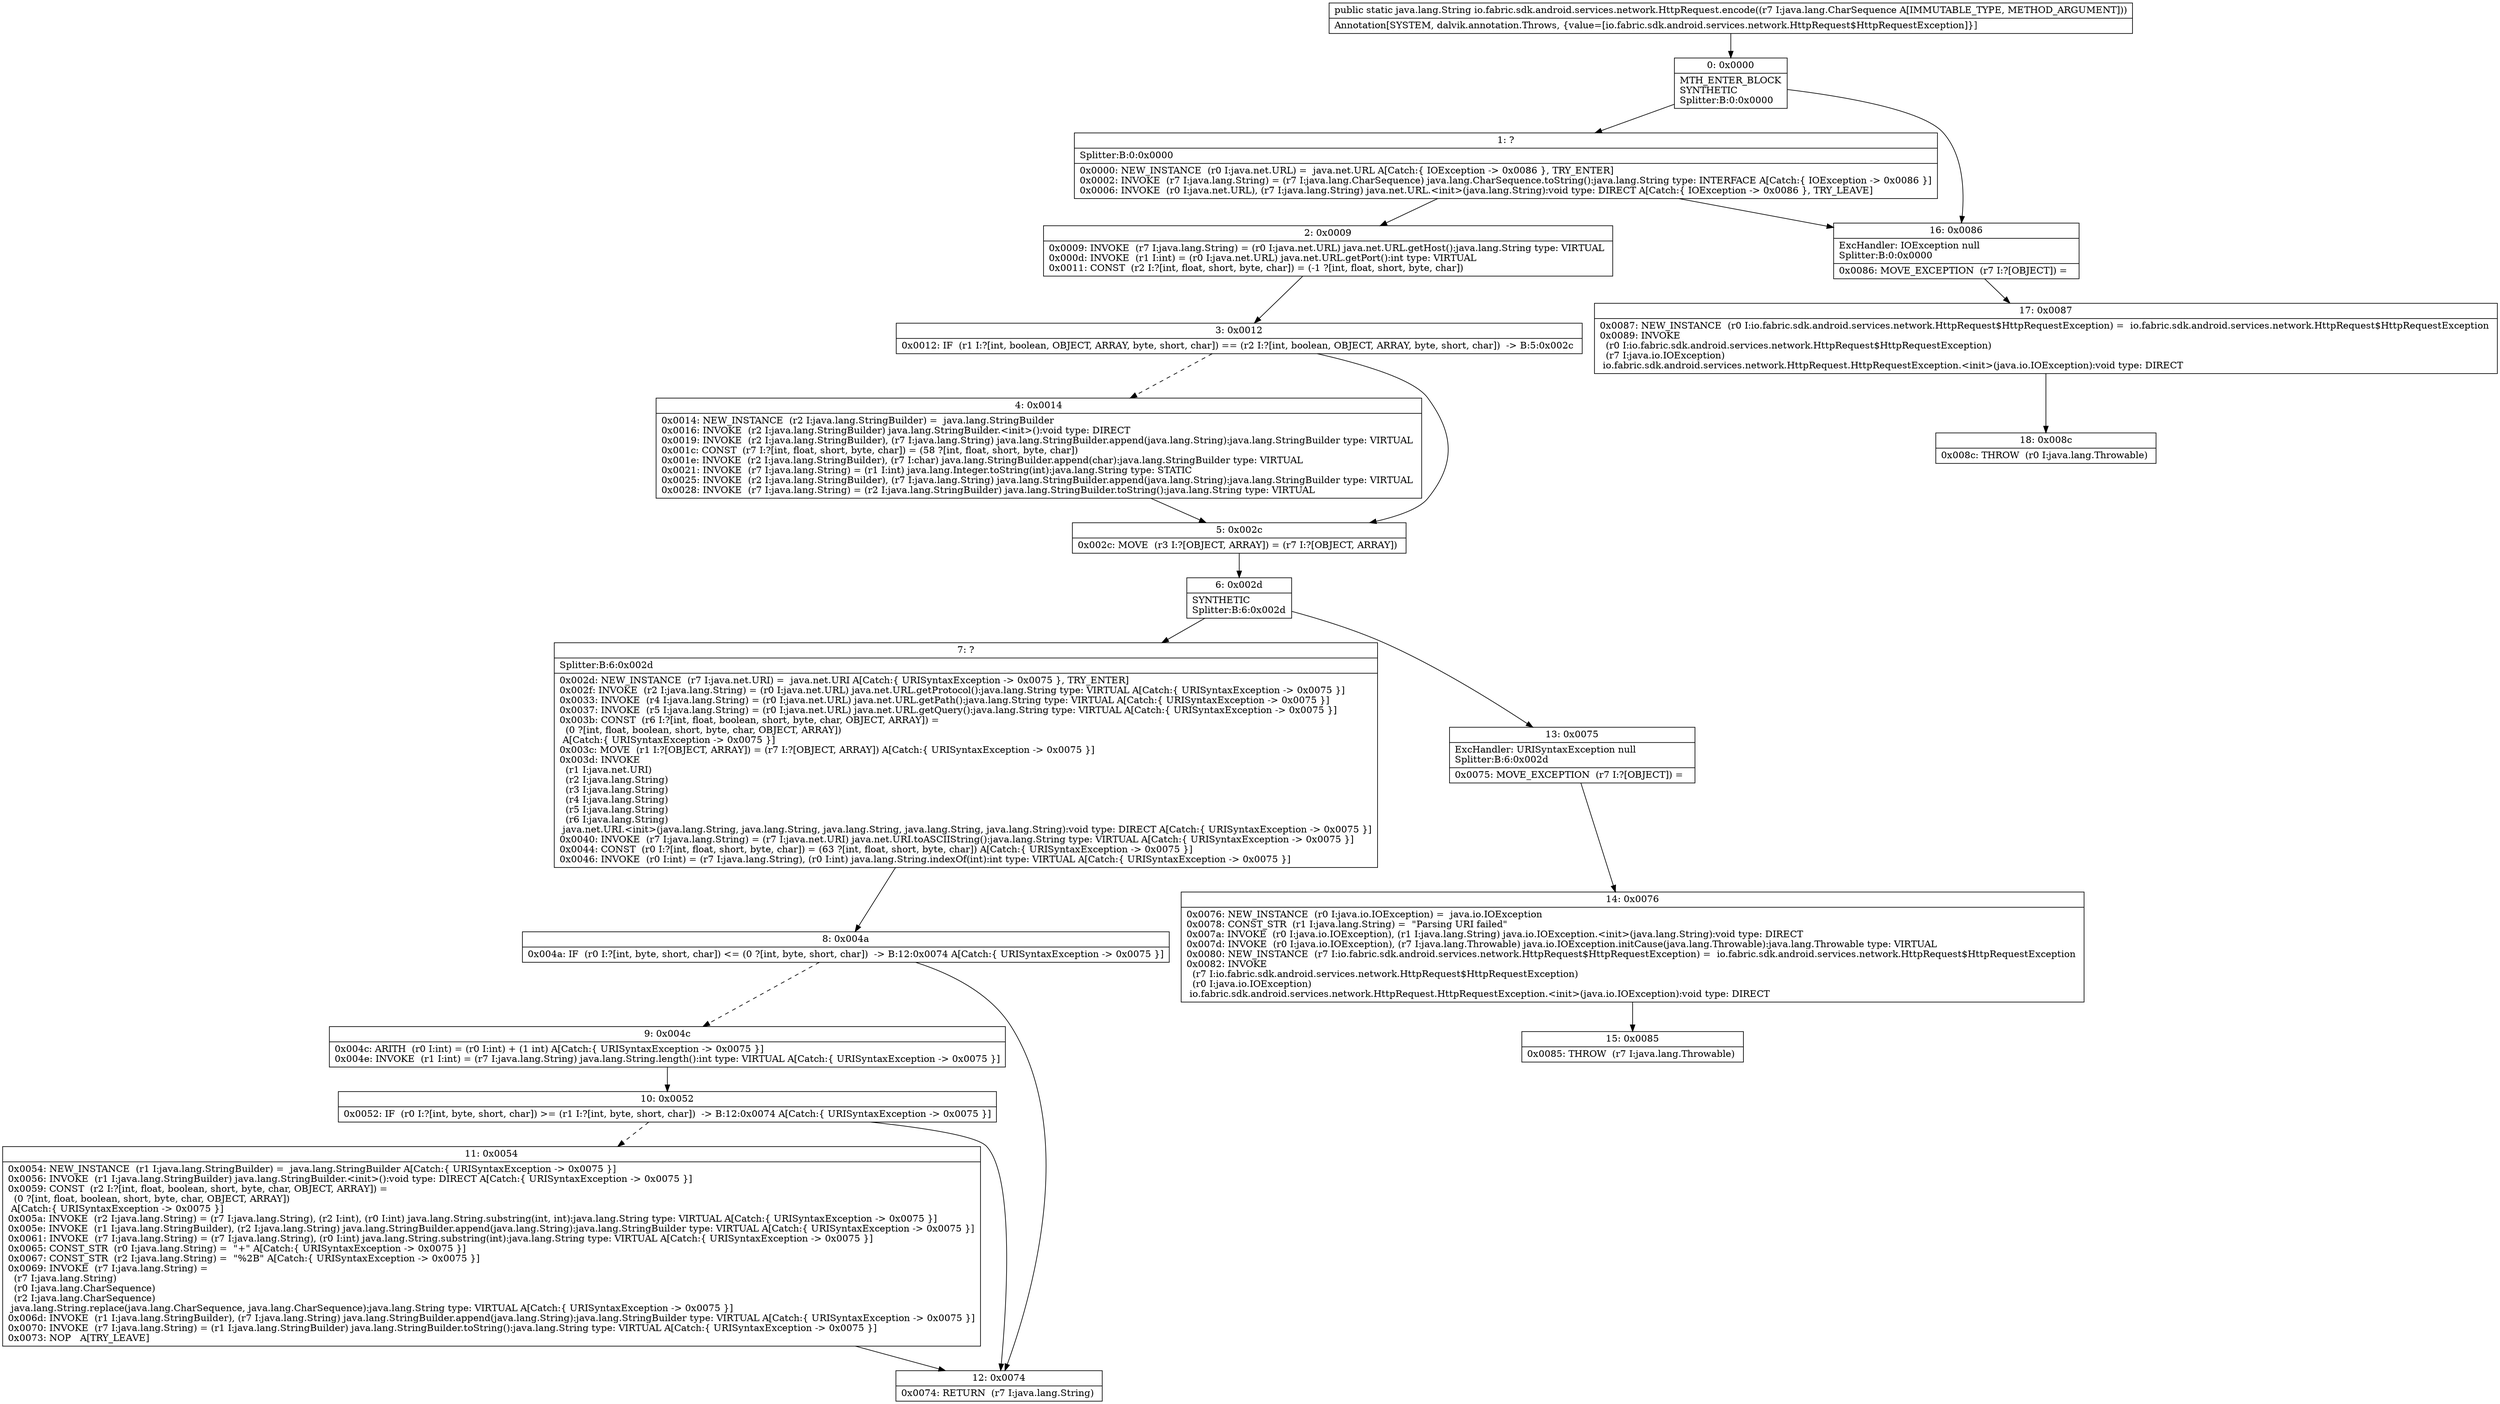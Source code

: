 digraph "CFG forio.fabric.sdk.android.services.network.HttpRequest.encode(Ljava\/lang\/CharSequence;)Ljava\/lang\/String;" {
Node_0 [shape=record,label="{0\:\ 0x0000|MTH_ENTER_BLOCK\lSYNTHETIC\lSplitter:B:0:0x0000\l}"];
Node_1 [shape=record,label="{1\:\ ?|Splitter:B:0:0x0000\l|0x0000: NEW_INSTANCE  (r0 I:java.net.URL) =  java.net.URL A[Catch:\{ IOException \-\> 0x0086 \}, TRY_ENTER]\l0x0002: INVOKE  (r7 I:java.lang.String) = (r7 I:java.lang.CharSequence) java.lang.CharSequence.toString():java.lang.String type: INTERFACE A[Catch:\{ IOException \-\> 0x0086 \}]\l0x0006: INVOKE  (r0 I:java.net.URL), (r7 I:java.lang.String) java.net.URL.\<init\>(java.lang.String):void type: DIRECT A[Catch:\{ IOException \-\> 0x0086 \}, TRY_LEAVE]\l}"];
Node_2 [shape=record,label="{2\:\ 0x0009|0x0009: INVOKE  (r7 I:java.lang.String) = (r0 I:java.net.URL) java.net.URL.getHost():java.lang.String type: VIRTUAL \l0x000d: INVOKE  (r1 I:int) = (r0 I:java.net.URL) java.net.URL.getPort():int type: VIRTUAL \l0x0011: CONST  (r2 I:?[int, float, short, byte, char]) = (\-1 ?[int, float, short, byte, char]) \l}"];
Node_3 [shape=record,label="{3\:\ 0x0012|0x0012: IF  (r1 I:?[int, boolean, OBJECT, ARRAY, byte, short, char]) == (r2 I:?[int, boolean, OBJECT, ARRAY, byte, short, char])  \-\> B:5:0x002c \l}"];
Node_4 [shape=record,label="{4\:\ 0x0014|0x0014: NEW_INSTANCE  (r2 I:java.lang.StringBuilder) =  java.lang.StringBuilder \l0x0016: INVOKE  (r2 I:java.lang.StringBuilder) java.lang.StringBuilder.\<init\>():void type: DIRECT \l0x0019: INVOKE  (r2 I:java.lang.StringBuilder), (r7 I:java.lang.String) java.lang.StringBuilder.append(java.lang.String):java.lang.StringBuilder type: VIRTUAL \l0x001c: CONST  (r7 I:?[int, float, short, byte, char]) = (58 ?[int, float, short, byte, char]) \l0x001e: INVOKE  (r2 I:java.lang.StringBuilder), (r7 I:char) java.lang.StringBuilder.append(char):java.lang.StringBuilder type: VIRTUAL \l0x0021: INVOKE  (r7 I:java.lang.String) = (r1 I:int) java.lang.Integer.toString(int):java.lang.String type: STATIC \l0x0025: INVOKE  (r2 I:java.lang.StringBuilder), (r7 I:java.lang.String) java.lang.StringBuilder.append(java.lang.String):java.lang.StringBuilder type: VIRTUAL \l0x0028: INVOKE  (r7 I:java.lang.String) = (r2 I:java.lang.StringBuilder) java.lang.StringBuilder.toString():java.lang.String type: VIRTUAL \l}"];
Node_5 [shape=record,label="{5\:\ 0x002c|0x002c: MOVE  (r3 I:?[OBJECT, ARRAY]) = (r7 I:?[OBJECT, ARRAY]) \l}"];
Node_6 [shape=record,label="{6\:\ 0x002d|SYNTHETIC\lSplitter:B:6:0x002d\l}"];
Node_7 [shape=record,label="{7\:\ ?|Splitter:B:6:0x002d\l|0x002d: NEW_INSTANCE  (r7 I:java.net.URI) =  java.net.URI A[Catch:\{ URISyntaxException \-\> 0x0075 \}, TRY_ENTER]\l0x002f: INVOKE  (r2 I:java.lang.String) = (r0 I:java.net.URL) java.net.URL.getProtocol():java.lang.String type: VIRTUAL A[Catch:\{ URISyntaxException \-\> 0x0075 \}]\l0x0033: INVOKE  (r4 I:java.lang.String) = (r0 I:java.net.URL) java.net.URL.getPath():java.lang.String type: VIRTUAL A[Catch:\{ URISyntaxException \-\> 0x0075 \}]\l0x0037: INVOKE  (r5 I:java.lang.String) = (r0 I:java.net.URL) java.net.URL.getQuery():java.lang.String type: VIRTUAL A[Catch:\{ URISyntaxException \-\> 0x0075 \}]\l0x003b: CONST  (r6 I:?[int, float, boolean, short, byte, char, OBJECT, ARRAY]) = \l  (0 ?[int, float, boolean, short, byte, char, OBJECT, ARRAY])\l A[Catch:\{ URISyntaxException \-\> 0x0075 \}]\l0x003c: MOVE  (r1 I:?[OBJECT, ARRAY]) = (r7 I:?[OBJECT, ARRAY]) A[Catch:\{ URISyntaxException \-\> 0x0075 \}]\l0x003d: INVOKE  \l  (r1 I:java.net.URI)\l  (r2 I:java.lang.String)\l  (r3 I:java.lang.String)\l  (r4 I:java.lang.String)\l  (r5 I:java.lang.String)\l  (r6 I:java.lang.String)\l java.net.URI.\<init\>(java.lang.String, java.lang.String, java.lang.String, java.lang.String, java.lang.String):void type: DIRECT A[Catch:\{ URISyntaxException \-\> 0x0075 \}]\l0x0040: INVOKE  (r7 I:java.lang.String) = (r7 I:java.net.URI) java.net.URI.toASCIIString():java.lang.String type: VIRTUAL A[Catch:\{ URISyntaxException \-\> 0x0075 \}]\l0x0044: CONST  (r0 I:?[int, float, short, byte, char]) = (63 ?[int, float, short, byte, char]) A[Catch:\{ URISyntaxException \-\> 0x0075 \}]\l0x0046: INVOKE  (r0 I:int) = (r7 I:java.lang.String), (r0 I:int) java.lang.String.indexOf(int):int type: VIRTUAL A[Catch:\{ URISyntaxException \-\> 0x0075 \}]\l}"];
Node_8 [shape=record,label="{8\:\ 0x004a|0x004a: IF  (r0 I:?[int, byte, short, char]) \<= (0 ?[int, byte, short, char])  \-\> B:12:0x0074 A[Catch:\{ URISyntaxException \-\> 0x0075 \}]\l}"];
Node_9 [shape=record,label="{9\:\ 0x004c|0x004c: ARITH  (r0 I:int) = (r0 I:int) + (1 int) A[Catch:\{ URISyntaxException \-\> 0x0075 \}]\l0x004e: INVOKE  (r1 I:int) = (r7 I:java.lang.String) java.lang.String.length():int type: VIRTUAL A[Catch:\{ URISyntaxException \-\> 0x0075 \}]\l}"];
Node_10 [shape=record,label="{10\:\ 0x0052|0x0052: IF  (r0 I:?[int, byte, short, char]) \>= (r1 I:?[int, byte, short, char])  \-\> B:12:0x0074 A[Catch:\{ URISyntaxException \-\> 0x0075 \}]\l}"];
Node_11 [shape=record,label="{11\:\ 0x0054|0x0054: NEW_INSTANCE  (r1 I:java.lang.StringBuilder) =  java.lang.StringBuilder A[Catch:\{ URISyntaxException \-\> 0x0075 \}]\l0x0056: INVOKE  (r1 I:java.lang.StringBuilder) java.lang.StringBuilder.\<init\>():void type: DIRECT A[Catch:\{ URISyntaxException \-\> 0x0075 \}]\l0x0059: CONST  (r2 I:?[int, float, boolean, short, byte, char, OBJECT, ARRAY]) = \l  (0 ?[int, float, boolean, short, byte, char, OBJECT, ARRAY])\l A[Catch:\{ URISyntaxException \-\> 0x0075 \}]\l0x005a: INVOKE  (r2 I:java.lang.String) = (r7 I:java.lang.String), (r2 I:int), (r0 I:int) java.lang.String.substring(int, int):java.lang.String type: VIRTUAL A[Catch:\{ URISyntaxException \-\> 0x0075 \}]\l0x005e: INVOKE  (r1 I:java.lang.StringBuilder), (r2 I:java.lang.String) java.lang.StringBuilder.append(java.lang.String):java.lang.StringBuilder type: VIRTUAL A[Catch:\{ URISyntaxException \-\> 0x0075 \}]\l0x0061: INVOKE  (r7 I:java.lang.String) = (r7 I:java.lang.String), (r0 I:int) java.lang.String.substring(int):java.lang.String type: VIRTUAL A[Catch:\{ URISyntaxException \-\> 0x0075 \}]\l0x0065: CONST_STR  (r0 I:java.lang.String) =  \"+\" A[Catch:\{ URISyntaxException \-\> 0x0075 \}]\l0x0067: CONST_STR  (r2 I:java.lang.String) =  \"%2B\" A[Catch:\{ URISyntaxException \-\> 0x0075 \}]\l0x0069: INVOKE  (r7 I:java.lang.String) = \l  (r7 I:java.lang.String)\l  (r0 I:java.lang.CharSequence)\l  (r2 I:java.lang.CharSequence)\l java.lang.String.replace(java.lang.CharSequence, java.lang.CharSequence):java.lang.String type: VIRTUAL A[Catch:\{ URISyntaxException \-\> 0x0075 \}]\l0x006d: INVOKE  (r1 I:java.lang.StringBuilder), (r7 I:java.lang.String) java.lang.StringBuilder.append(java.lang.String):java.lang.StringBuilder type: VIRTUAL A[Catch:\{ URISyntaxException \-\> 0x0075 \}]\l0x0070: INVOKE  (r7 I:java.lang.String) = (r1 I:java.lang.StringBuilder) java.lang.StringBuilder.toString():java.lang.String type: VIRTUAL A[Catch:\{ URISyntaxException \-\> 0x0075 \}]\l0x0073: NOP   A[TRY_LEAVE]\l}"];
Node_12 [shape=record,label="{12\:\ 0x0074|0x0074: RETURN  (r7 I:java.lang.String) \l}"];
Node_13 [shape=record,label="{13\:\ 0x0075|ExcHandler: URISyntaxException null\lSplitter:B:6:0x002d\l|0x0075: MOVE_EXCEPTION  (r7 I:?[OBJECT]) =  \l}"];
Node_14 [shape=record,label="{14\:\ 0x0076|0x0076: NEW_INSTANCE  (r0 I:java.io.IOException) =  java.io.IOException \l0x0078: CONST_STR  (r1 I:java.lang.String) =  \"Parsing URI failed\" \l0x007a: INVOKE  (r0 I:java.io.IOException), (r1 I:java.lang.String) java.io.IOException.\<init\>(java.lang.String):void type: DIRECT \l0x007d: INVOKE  (r0 I:java.io.IOException), (r7 I:java.lang.Throwable) java.io.IOException.initCause(java.lang.Throwable):java.lang.Throwable type: VIRTUAL \l0x0080: NEW_INSTANCE  (r7 I:io.fabric.sdk.android.services.network.HttpRequest$HttpRequestException) =  io.fabric.sdk.android.services.network.HttpRequest$HttpRequestException \l0x0082: INVOKE  \l  (r7 I:io.fabric.sdk.android.services.network.HttpRequest$HttpRequestException)\l  (r0 I:java.io.IOException)\l io.fabric.sdk.android.services.network.HttpRequest.HttpRequestException.\<init\>(java.io.IOException):void type: DIRECT \l}"];
Node_15 [shape=record,label="{15\:\ 0x0085|0x0085: THROW  (r7 I:java.lang.Throwable) \l}"];
Node_16 [shape=record,label="{16\:\ 0x0086|ExcHandler: IOException null\lSplitter:B:0:0x0000\l|0x0086: MOVE_EXCEPTION  (r7 I:?[OBJECT]) =  \l}"];
Node_17 [shape=record,label="{17\:\ 0x0087|0x0087: NEW_INSTANCE  (r0 I:io.fabric.sdk.android.services.network.HttpRequest$HttpRequestException) =  io.fabric.sdk.android.services.network.HttpRequest$HttpRequestException \l0x0089: INVOKE  \l  (r0 I:io.fabric.sdk.android.services.network.HttpRequest$HttpRequestException)\l  (r7 I:java.io.IOException)\l io.fabric.sdk.android.services.network.HttpRequest.HttpRequestException.\<init\>(java.io.IOException):void type: DIRECT \l}"];
Node_18 [shape=record,label="{18\:\ 0x008c|0x008c: THROW  (r0 I:java.lang.Throwable) \l}"];
MethodNode[shape=record,label="{public static java.lang.String io.fabric.sdk.android.services.network.HttpRequest.encode((r7 I:java.lang.CharSequence A[IMMUTABLE_TYPE, METHOD_ARGUMENT]))  | Annotation[SYSTEM, dalvik.annotation.Throws, \{value=[io.fabric.sdk.android.services.network.HttpRequest$HttpRequestException]\}]\l}"];
MethodNode -> Node_0;
Node_0 -> Node_1;
Node_0 -> Node_16;
Node_1 -> Node_2;
Node_1 -> Node_16;
Node_2 -> Node_3;
Node_3 -> Node_4[style=dashed];
Node_3 -> Node_5;
Node_4 -> Node_5;
Node_5 -> Node_6;
Node_6 -> Node_7;
Node_6 -> Node_13;
Node_7 -> Node_8;
Node_8 -> Node_9[style=dashed];
Node_8 -> Node_12;
Node_9 -> Node_10;
Node_10 -> Node_11[style=dashed];
Node_10 -> Node_12;
Node_11 -> Node_12;
Node_13 -> Node_14;
Node_14 -> Node_15;
Node_16 -> Node_17;
Node_17 -> Node_18;
}

